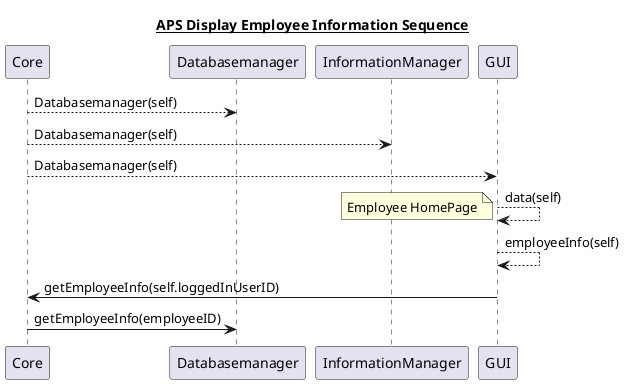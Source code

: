 @startuml

participant Core
participant Databasemanager
participant InformationManager
participant GUI



title __APS Display Employee Information Sequence__


Core --> Databasemanager : Databasemanager(self)
Core --> InformationManager: Databasemanager(self)
Core --> GUI: Databasemanager(self)



GUI --> GUI : data(self)
note left
Employee HomePage
end note

GUI --> GUI: employeeInfo(self)
GUI -> Core: getEmployeeInfo(self.loggedInUserID)
Core -> Databasemanager: getEmployeeInfo(employeeID)





@enduml